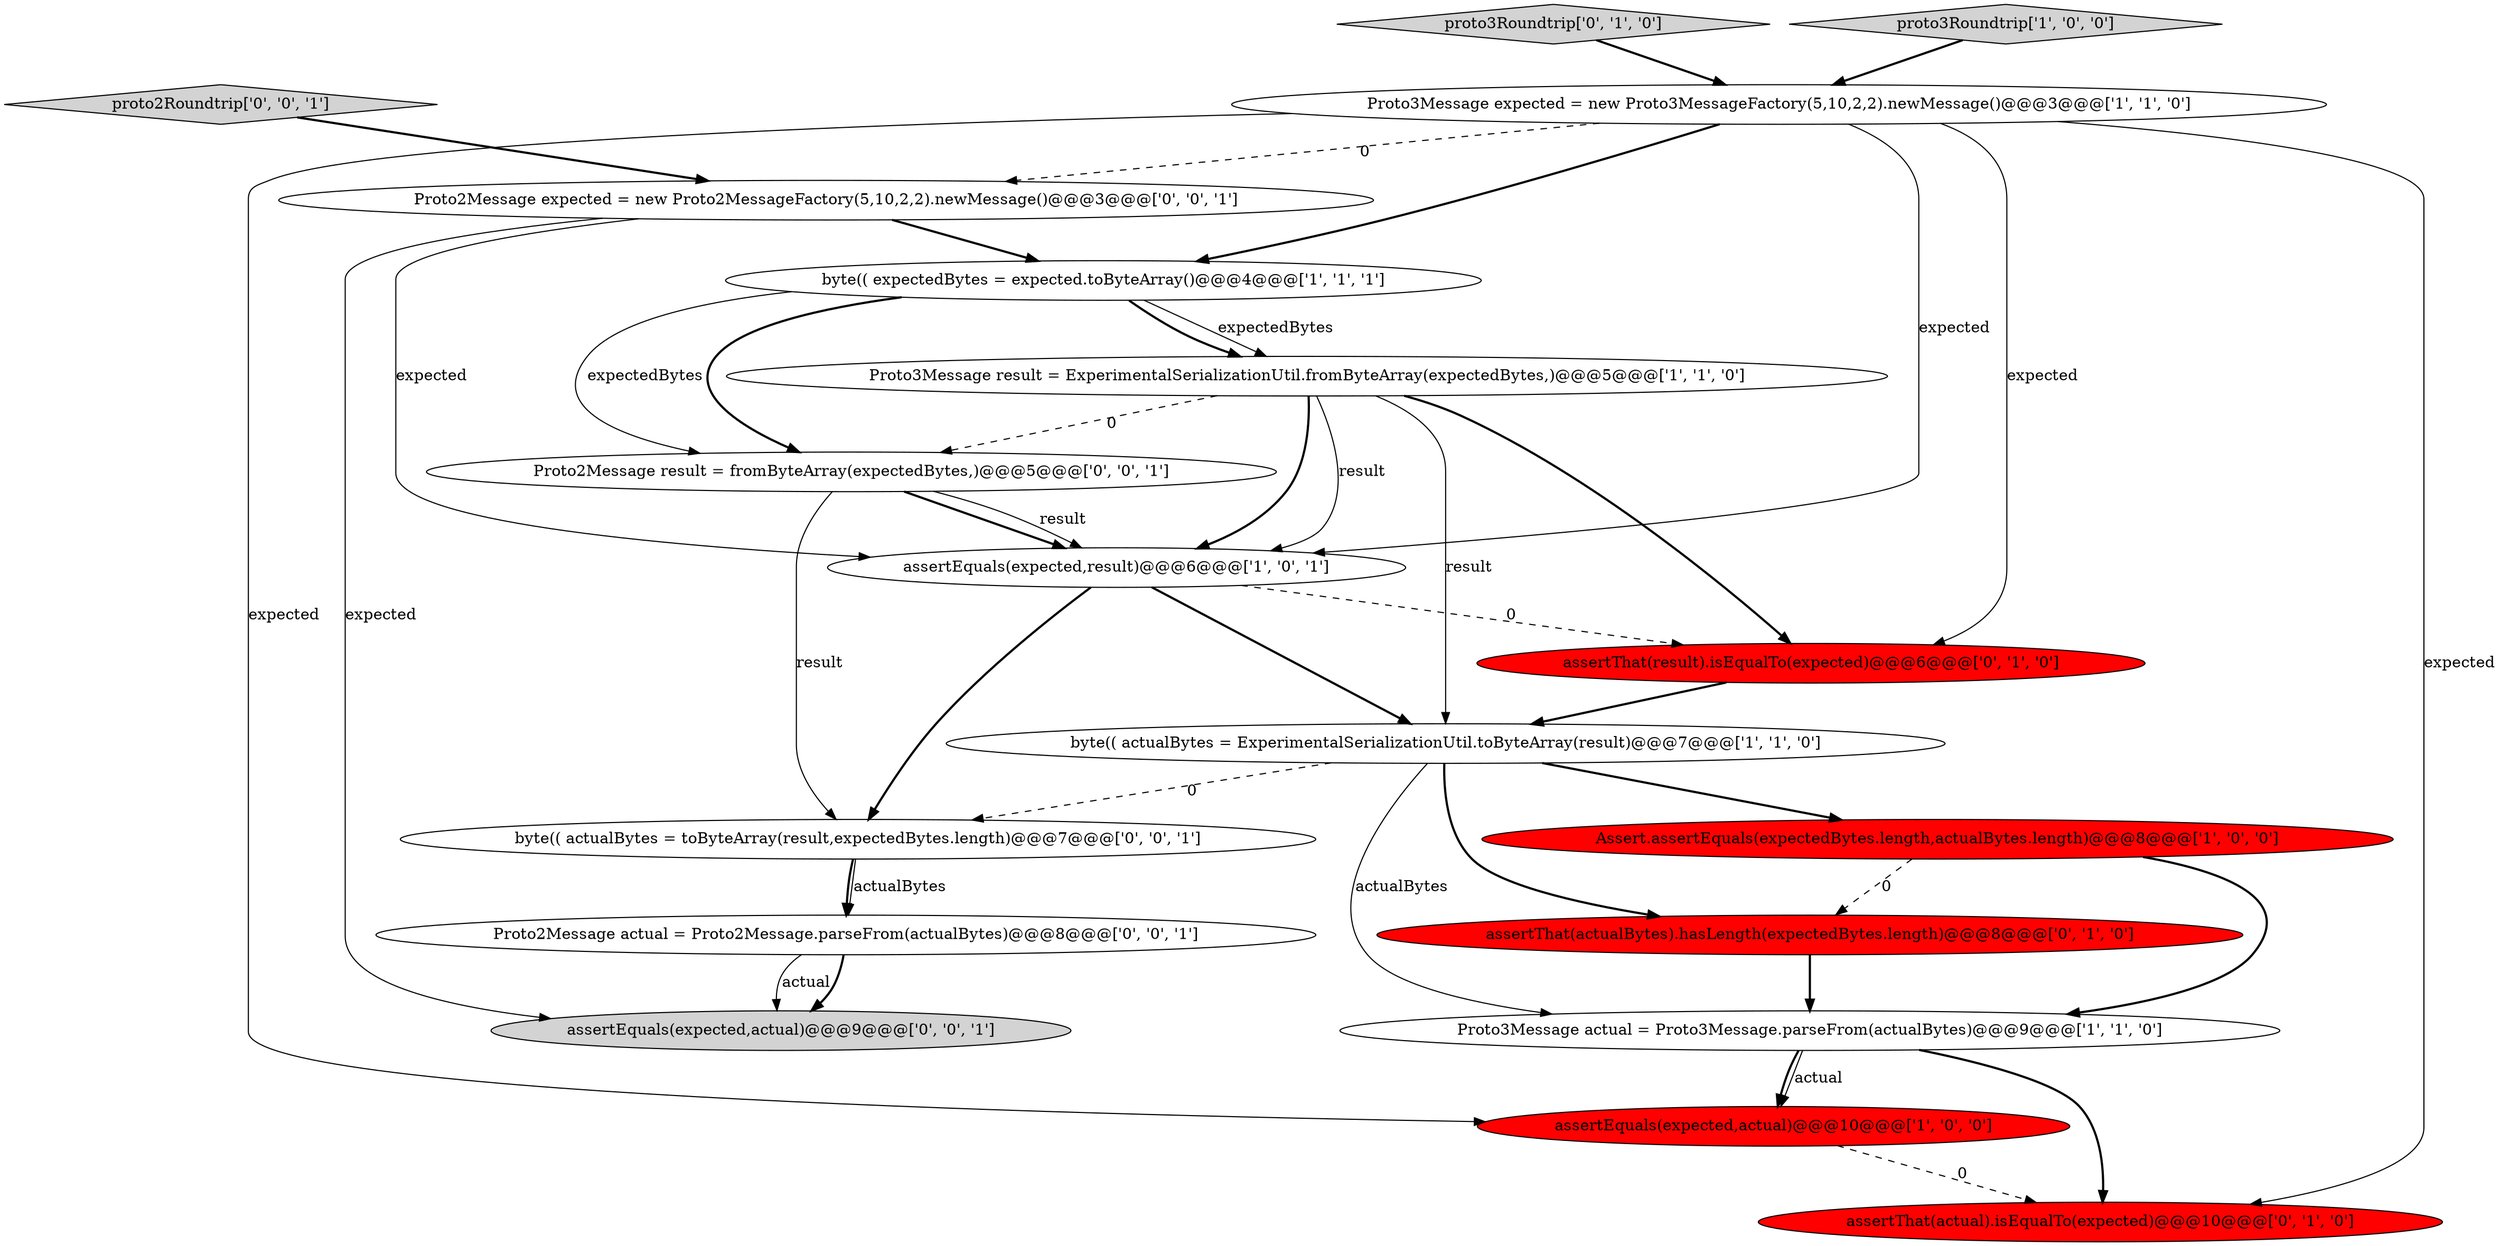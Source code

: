 digraph {
0 [style = filled, label = "Proto3Message expected = new Proto3MessageFactory(5,10,2,2).newMessage()@@@3@@@['1', '1', '0']", fillcolor = white, shape = ellipse image = "AAA0AAABBB1BBB"];
4 [style = filled, label = "assertEquals(expected,actual)@@@10@@@['1', '0', '0']", fillcolor = red, shape = ellipse image = "AAA1AAABBB1BBB"];
14 [style = filled, label = "Proto2Message expected = new Proto2MessageFactory(5,10,2,2).newMessage()@@@3@@@['0', '0', '1']", fillcolor = white, shape = ellipse image = "AAA0AAABBB3BBB"];
12 [style = filled, label = "assertThat(actualBytes).hasLength(expectedBytes.length)@@@8@@@['0', '1', '0']", fillcolor = red, shape = ellipse image = "AAA1AAABBB2BBB"];
17 [style = filled, label = "Proto2Message actual = Proto2Message.parseFrom(actualBytes)@@@8@@@['0', '0', '1']", fillcolor = white, shape = ellipse image = "AAA0AAABBB3BBB"];
5 [style = filled, label = "Assert.assertEquals(expectedBytes.length,actualBytes.length)@@@8@@@['1', '0', '0']", fillcolor = red, shape = ellipse image = "AAA1AAABBB1BBB"];
10 [style = filled, label = "proto3Roundtrip['0', '1', '0']", fillcolor = lightgray, shape = diamond image = "AAA0AAABBB2BBB"];
18 [style = filled, label = "proto2Roundtrip['0', '0', '1']", fillcolor = lightgray, shape = diamond image = "AAA0AAABBB3BBB"];
16 [style = filled, label = "byte(( actualBytes = toByteArray(result,expectedBytes.length)@@@7@@@['0', '0', '1']", fillcolor = white, shape = ellipse image = "AAA0AAABBB3BBB"];
6 [style = filled, label = "assertEquals(expected,result)@@@6@@@['1', '0', '1']", fillcolor = white, shape = ellipse image = "AAA0AAABBB1BBB"];
8 [style = filled, label = "Proto3Message actual = Proto3Message.parseFrom(actualBytes)@@@9@@@['1', '1', '0']", fillcolor = white, shape = ellipse image = "AAA0AAABBB1BBB"];
15 [style = filled, label = "Proto2Message result = fromByteArray(expectedBytes,)@@@5@@@['0', '0', '1']", fillcolor = white, shape = ellipse image = "AAA0AAABBB3BBB"];
13 [style = filled, label = "assertEquals(expected,actual)@@@9@@@['0', '0', '1']", fillcolor = lightgray, shape = ellipse image = "AAA0AAABBB3BBB"];
2 [style = filled, label = "byte(( actualBytes = ExperimentalSerializationUtil.toByteArray(result)@@@7@@@['1', '1', '0']", fillcolor = white, shape = ellipse image = "AAA0AAABBB1BBB"];
9 [style = filled, label = "assertThat(result).isEqualTo(expected)@@@6@@@['0', '1', '0']", fillcolor = red, shape = ellipse image = "AAA1AAABBB2BBB"];
11 [style = filled, label = "assertThat(actual).isEqualTo(expected)@@@10@@@['0', '1', '0']", fillcolor = red, shape = ellipse image = "AAA1AAABBB2BBB"];
7 [style = filled, label = "Proto3Message result = ExperimentalSerializationUtil.fromByteArray(expectedBytes,)@@@5@@@['1', '1', '0']", fillcolor = white, shape = ellipse image = "AAA0AAABBB1BBB"];
3 [style = filled, label = "byte(( expectedBytes = expected.toByteArray()@@@4@@@['1', '1', '1']", fillcolor = white, shape = ellipse image = "AAA0AAABBB1BBB"];
1 [style = filled, label = "proto3Roundtrip['1', '0', '0']", fillcolor = lightgray, shape = diamond image = "AAA0AAABBB1BBB"];
0->3 [style = bold, label=""];
14->3 [style = bold, label=""];
5->8 [style = bold, label=""];
5->12 [style = dashed, label="0"];
9->2 [style = bold, label=""];
7->6 [style = solid, label="result"];
6->9 [style = dashed, label="0"];
15->6 [style = bold, label=""];
3->15 [style = bold, label=""];
3->15 [style = solid, label="expectedBytes"];
1->0 [style = bold, label=""];
16->17 [style = bold, label=""];
17->13 [style = solid, label="actual"];
14->13 [style = solid, label="expected"];
2->8 [style = solid, label="actualBytes"];
0->4 [style = solid, label="expected"];
2->12 [style = bold, label=""];
16->17 [style = solid, label="actualBytes"];
0->9 [style = solid, label="expected"];
6->2 [style = bold, label=""];
7->9 [style = bold, label=""];
0->11 [style = solid, label="expected"];
0->14 [style = dashed, label="0"];
8->4 [style = solid, label="actual"];
14->6 [style = solid, label="expected"];
3->7 [style = solid, label="expectedBytes"];
15->6 [style = solid, label="result"];
3->7 [style = bold, label=""];
6->16 [style = bold, label=""];
12->8 [style = bold, label=""];
2->16 [style = dashed, label="0"];
10->0 [style = bold, label=""];
7->6 [style = bold, label=""];
7->15 [style = dashed, label="0"];
17->13 [style = bold, label=""];
8->4 [style = bold, label=""];
4->11 [style = dashed, label="0"];
7->2 [style = solid, label="result"];
8->11 [style = bold, label=""];
15->16 [style = solid, label="result"];
18->14 [style = bold, label=""];
0->6 [style = solid, label="expected"];
2->5 [style = bold, label=""];
}

